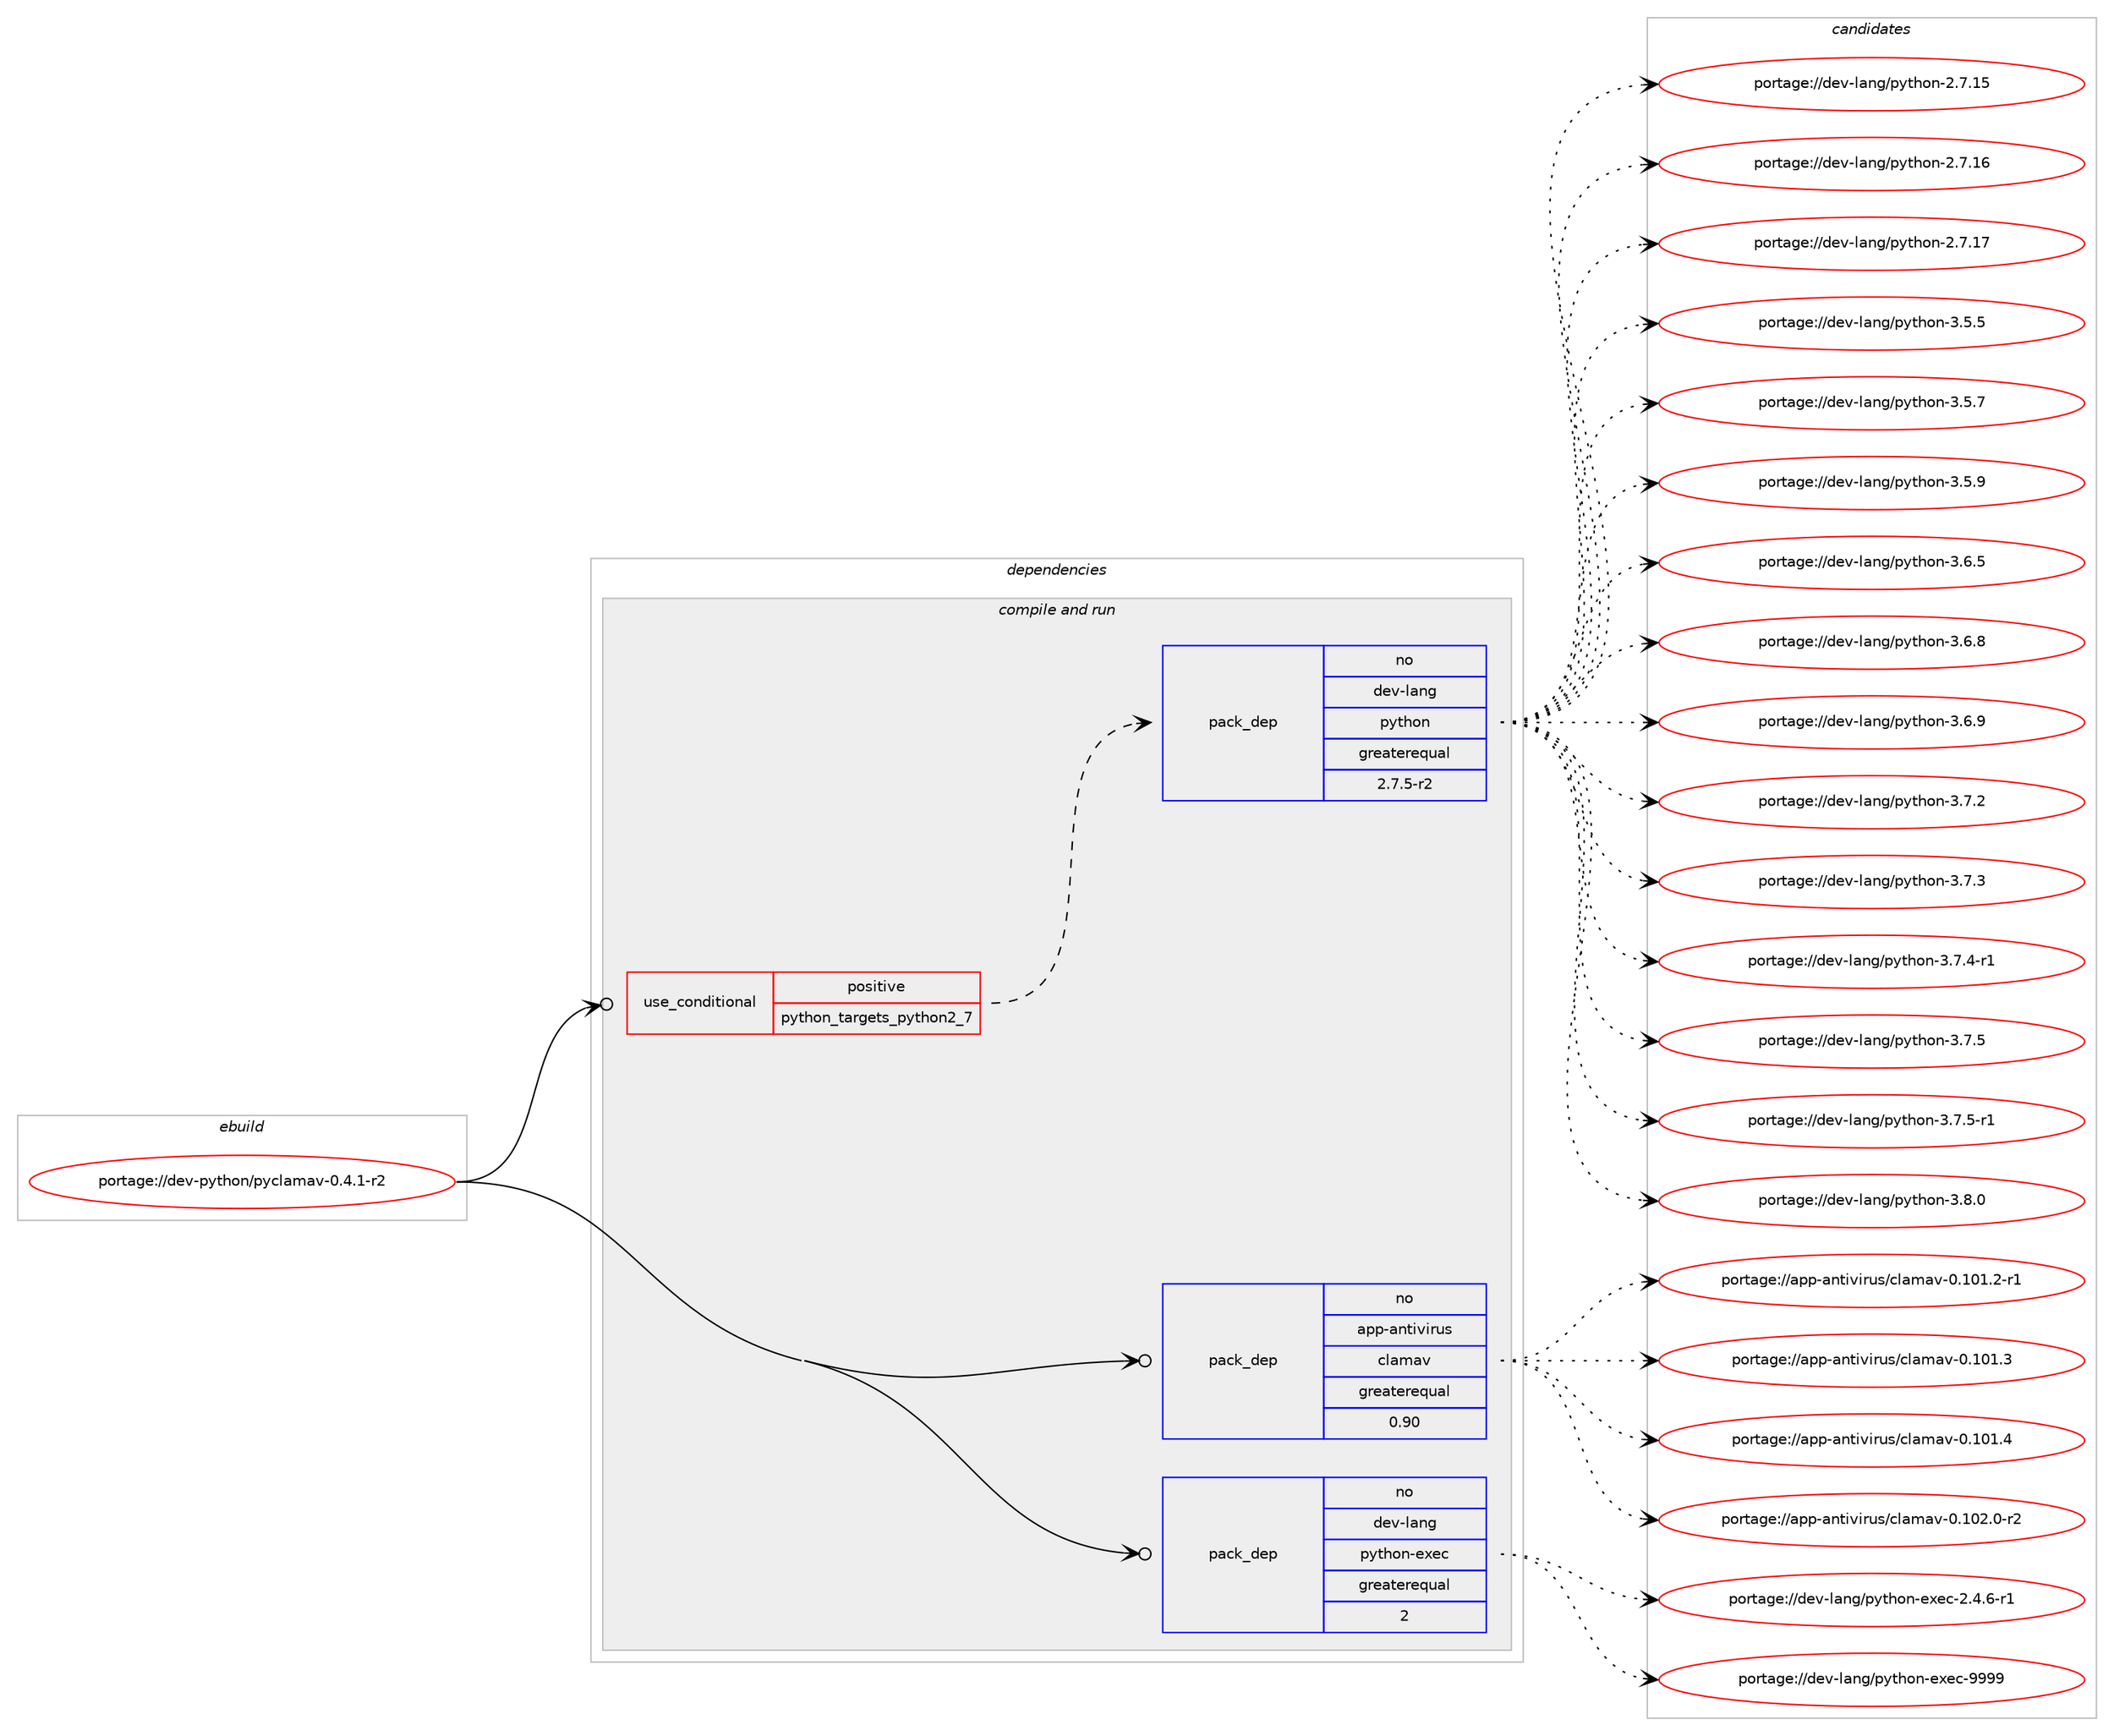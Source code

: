 digraph prolog {

# *************
# Graph options
# *************

newrank=true;
concentrate=true;
compound=true;
graph [rankdir=LR,fontname=Helvetica,fontsize=10,ranksep=1.5];#, ranksep=2.5, nodesep=0.2];
edge  [arrowhead=vee];
node  [fontname=Helvetica,fontsize=10];

# **********
# The ebuild
# **********

subgraph cluster_leftcol {
color=gray;
rank=same;
label=<<i>ebuild</i>>;
id [label="portage://dev-python/pyclamav-0.4.1-r2", color=red, width=4, href="../dev-python/pyclamav-0.4.1-r2.svg"];
}

# ****************
# The dependencies
# ****************

subgraph cluster_midcol {
color=gray;
label=<<i>dependencies</i>>;
subgraph cluster_compile {
fillcolor="#eeeeee";
style=filled;
label=<<i>compile</i>>;
}
subgraph cluster_compileandrun {
fillcolor="#eeeeee";
style=filled;
label=<<i>compile and run</i>>;
subgraph cond34758 {
dependency159639 [label=<<TABLE BORDER="0" CELLBORDER="1" CELLSPACING="0" CELLPADDING="4"><TR><TD ROWSPAN="3" CELLPADDING="10">use_conditional</TD></TR><TR><TD>positive</TD></TR><TR><TD>python_targets_python2_7</TD></TR></TABLE>>, shape=none, color=red];
subgraph pack121516 {
dependency159640 [label=<<TABLE BORDER="0" CELLBORDER="1" CELLSPACING="0" CELLPADDING="4" WIDTH="220"><TR><TD ROWSPAN="6" CELLPADDING="30">pack_dep</TD></TR><TR><TD WIDTH="110">no</TD></TR><TR><TD>dev-lang</TD></TR><TR><TD>python</TD></TR><TR><TD>greaterequal</TD></TR><TR><TD>2.7.5-r2</TD></TR></TABLE>>, shape=none, color=blue];
}
dependency159639:e -> dependency159640:w [weight=20,style="dashed",arrowhead="vee"];
}
id:e -> dependency159639:w [weight=20,style="solid",arrowhead="odotvee"];
subgraph pack121517 {
dependency159641 [label=<<TABLE BORDER="0" CELLBORDER="1" CELLSPACING="0" CELLPADDING="4" WIDTH="220"><TR><TD ROWSPAN="6" CELLPADDING="30">pack_dep</TD></TR><TR><TD WIDTH="110">no</TD></TR><TR><TD>app-antivirus</TD></TR><TR><TD>clamav</TD></TR><TR><TD>greaterequal</TD></TR><TR><TD>0.90</TD></TR></TABLE>>, shape=none, color=blue];
}
id:e -> dependency159641:w [weight=20,style="solid",arrowhead="odotvee"];
subgraph pack121518 {
dependency159642 [label=<<TABLE BORDER="0" CELLBORDER="1" CELLSPACING="0" CELLPADDING="4" WIDTH="220"><TR><TD ROWSPAN="6" CELLPADDING="30">pack_dep</TD></TR><TR><TD WIDTH="110">no</TD></TR><TR><TD>dev-lang</TD></TR><TR><TD>python-exec</TD></TR><TR><TD>greaterequal</TD></TR><TR><TD>2</TD></TR></TABLE>>, shape=none, color=blue];
}
id:e -> dependency159642:w [weight=20,style="solid",arrowhead="odotvee"];
}
subgraph cluster_run {
fillcolor="#eeeeee";
style=filled;
label=<<i>run</i>>;
}
}

# **************
# The candidates
# **************

subgraph cluster_choices {
rank=same;
color=gray;
label=<<i>candidates</i>>;

subgraph choice121516 {
color=black;
nodesep=1;
choiceportage10010111845108971101034711212111610411111045504655464953 [label="portage://dev-lang/python-2.7.15", color=red, width=4,href="../dev-lang/python-2.7.15.svg"];
choiceportage10010111845108971101034711212111610411111045504655464954 [label="portage://dev-lang/python-2.7.16", color=red, width=4,href="../dev-lang/python-2.7.16.svg"];
choiceportage10010111845108971101034711212111610411111045504655464955 [label="portage://dev-lang/python-2.7.17", color=red, width=4,href="../dev-lang/python-2.7.17.svg"];
choiceportage100101118451089711010347112121116104111110455146534653 [label="portage://dev-lang/python-3.5.5", color=red, width=4,href="../dev-lang/python-3.5.5.svg"];
choiceportage100101118451089711010347112121116104111110455146534655 [label="portage://dev-lang/python-3.5.7", color=red, width=4,href="../dev-lang/python-3.5.7.svg"];
choiceportage100101118451089711010347112121116104111110455146534657 [label="portage://dev-lang/python-3.5.9", color=red, width=4,href="../dev-lang/python-3.5.9.svg"];
choiceportage100101118451089711010347112121116104111110455146544653 [label="portage://dev-lang/python-3.6.5", color=red, width=4,href="../dev-lang/python-3.6.5.svg"];
choiceportage100101118451089711010347112121116104111110455146544656 [label="portage://dev-lang/python-3.6.8", color=red, width=4,href="../dev-lang/python-3.6.8.svg"];
choiceportage100101118451089711010347112121116104111110455146544657 [label="portage://dev-lang/python-3.6.9", color=red, width=4,href="../dev-lang/python-3.6.9.svg"];
choiceportage100101118451089711010347112121116104111110455146554650 [label="portage://dev-lang/python-3.7.2", color=red, width=4,href="../dev-lang/python-3.7.2.svg"];
choiceportage100101118451089711010347112121116104111110455146554651 [label="portage://dev-lang/python-3.7.3", color=red, width=4,href="../dev-lang/python-3.7.3.svg"];
choiceportage1001011184510897110103471121211161041111104551465546524511449 [label="portage://dev-lang/python-3.7.4-r1", color=red, width=4,href="../dev-lang/python-3.7.4-r1.svg"];
choiceportage100101118451089711010347112121116104111110455146554653 [label="portage://dev-lang/python-3.7.5", color=red, width=4,href="../dev-lang/python-3.7.5.svg"];
choiceportage1001011184510897110103471121211161041111104551465546534511449 [label="portage://dev-lang/python-3.7.5-r1", color=red, width=4,href="../dev-lang/python-3.7.5-r1.svg"];
choiceportage100101118451089711010347112121116104111110455146564648 [label="portage://dev-lang/python-3.8.0", color=red, width=4,href="../dev-lang/python-3.8.0.svg"];
dependency159640:e -> choiceportage10010111845108971101034711212111610411111045504655464953:w [style=dotted,weight="100"];
dependency159640:e -> choiceportage10010111845108971101034711212111610411111045504655464954:w [style=dotted,weight="100"];
dependency159640:e -> choiceportage10010111845108971101034711212111610411111045504655464955:w [style=dotted,weight="100"];
dependency159640:e -> choiceportage100101118451089711010347112121116104111110455146534653:w [style=dotted,weight="100"];
dependency159640:e -> choiceportage100101118451089711010347112121116104111110455146534655:w [style=dotted,weight="100"];
dependency159640:e -> choiceportage100101118451089711010347112121116104111110455146534657:w [style=dotted,weight="100"];
dependency159640:e -> choiceportage100101118451089711010347112121116104111110455146544653:w [style=dotted,weight="100"];
dependency159640:e -> choiceportage100101118451089711010347112121116104111110455146544656:w [style=dotted,weight="100"];
dependency159640:e -> choiceportage100101118451089711010347112121116104111110455146544657:w [style=dotted,weight="100"];
dependency159640:e -> choiceportage100101118451089711010347112121116104111110455146554650:w [style=dotted,weight="100"];
dependency159640:e -> choiceportage100101118451089711010347112121116104111110455146554651:w [style=dotted,weight="100"];
dependency159640:e -> choiceportage1001011184510897110103471121211161041111104551465546524511449:w [style=dotted,weight="100"];
dependency159640:e -> choiceportage100101118451089711010347112121116104111110455146554653:w [style=dotted,weight="100"];
dependency159640:e -> choiceportage1001011184510897110103471121211161041111104551465546534511449:w [style=dotted,weight="100"];
dependency159640:e -> choiceportage100101118451089711010347112121116104111110455146564648:w [style=dotted,weight="100"];
}
subgraph choice121517 {
color=black;
nodesep=1;
choiceportage9711211245971101161051181051141171154799108971099711845484649484946504511449 [label="portage://app-antivirus/clamav-0.101.2-r1", color=red, width=4,href="../app-antivirus/clamav-0.101.2-r1.svg"];
choiceportage971121124597110116105118105114117115479910897109971184548464948494651 [label="portage://app-antivirus/clamav-0.101.3", color=red, width=4,href="../app-antivirus/clamav-0.101.3.svg"];
choiceportage971121124597110116105118105114117115479910897109971184548464948494652 [label="portage://app-antivirus/clamav-0.101.4", color=red, width=4,href="../app-antivirus/clamav-0.101.4.svg"];
choiceportage9711211245971101161051181051141171154799108971099711845484649485046484511450 [label="portage://app-antivirus/clamav-0.102.0-r2", color=red, width=4,href="../app-antivirus/clamav-0.102.0-r2.svg"];
dependency159641:e -> choiceportage9711211245971101161051181051141171154799108971099711845484649484946504511449:w [style=dotted,weight="100"];
dependency159641:e -> choiceportage971121124597110116105118105114117115479910897109971184548464948494651:w [style=dotted,weight="100"];
dependency159641:e -> choiceportage971121124597110116105118105114117115479910897109971184548464948494652:w [style=dotted,weight="100"];
dependency159641:e -> choiceportage9711211245971101161051181051141171154799108971099711845484649485046484511450:w [style=dotted,weight="100"];
}
subgraph choice121518 {
color=black;
nodesep=1;
choiceportage10010111845108971101034711212111610411111045101120101994550465246544511449 [label="portage://dev-lang/python-exec-2.4.6-r1", color=red, width=4,href="../dev-lang/python-exec-2.4.6-r1.svg"];
choiceportage10010111845108971101034711212111610411111045101120101994557575757 [label="portage://dev-lang/python-exec-9999", color=red, width=4,href="../dev-lang/python-exec-9999.svg"];
dependency159642:e -> choiceportage10010111845108971101034711212111610411111045101120101994550465246544511449:w [style=dotted,weight="100"];
dependency159642:e -> choiceportage10010111845108971101034711212111610411111045101120101994557575757:w [style=dotted,weight="100"];
}
}

}
